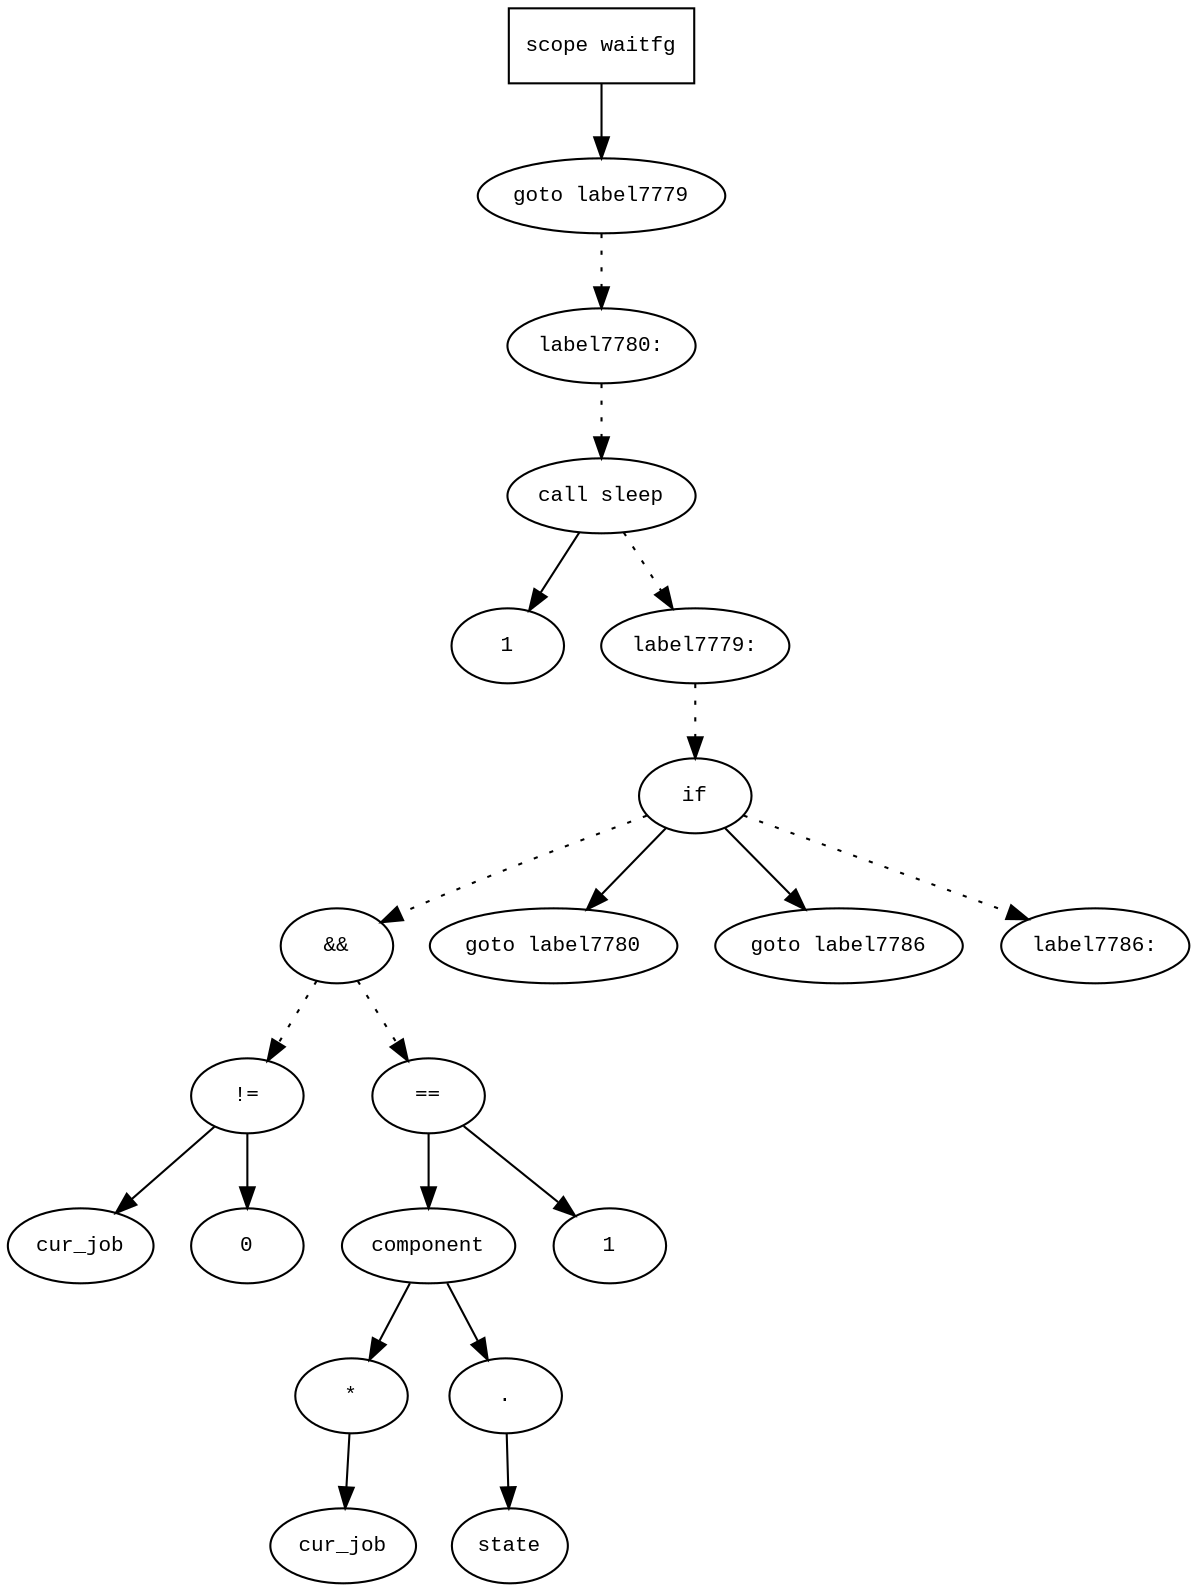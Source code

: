 digraph AST {
  graph [fontname="Times New Roman",fontsize=10];
  node  [fontname="Courier New",fontsize=10];
  edge  [fontname="Times New Roman",fontsize=10];

  node1 [label="scope waitfg",shape=box];
  node2 [label="goto label7779",shape=ellipse];
  node1 -> node2;
  node3 [label="label7780:",shape=ellipse];
  node2 -> node3 [style=dotted];
  node4 [label="call sleep",shape=ellipse];
  node5 [label="1",shape=ellipse];
  node4 -> node5;
  node3 -> node4 [style=dotted];
  node6 [label="label7779:",shape=ellipse];
  node4 -> node6 [style=dotted];
  node7 [label="if",shape=ellipse];
  node6 -> node7 [style=dotted];
  node8 [label="&&",shape=ellipse];
  node9 [label="!=",shape=ellipse];
  node10 [label="cur_job",shape=ellipse];
  node9 -> node10;
  node11 [label="0",shape=ellipse];
  node9 -> node11;
  node8 -> node9 [style=dotted];
  node12 [label="==",shape=ellipse];
  node13 [label="component",shape=ellipse];
  node12 -> node13;
  node14 [label="*",shape=ellipse];
  node15 [label="cur_job",shape=ellipse];
  node14 -> node15;
  node13 -> node14;
  node16 [label=".",shape=ellipse];
  node13 -> node16;
  node17 [label="state",shape=ellipse];
  node16 -> node17;
  node18 [label="1",shape=ellipse];
  node12 -> node18;
  node8 -> node12 [style=dotted];
  node7 -> node8 [style=dotted];
  node19 [label="goto label7780",shape=ellipse];
  node7 -> node19;
  node20 [label="goto label7786",shape=ellipse];
  node7 -> node20;
  node21 [label="label7786:",shape=ellipse];
  node7 -> node21 [style=dotted];
} 